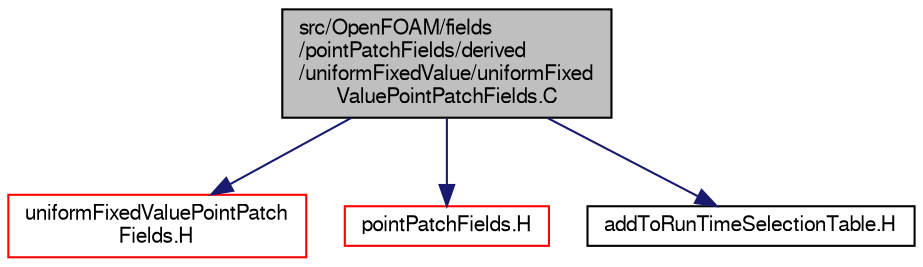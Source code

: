digraph "src/OpenFOAM/fields/pointPatchFields/derived/uniformFixedValue/uniformFixedValuePointPatchFields.C"
{
  bgcolor="transparent";
  edge [fontname="FreeSans",fontsize="10",labelfontname="FreeSans",labelfontsize="10"];
  node [fontname="FreeSans",fontsize="10",shape=record];
  Node0 [label="src/OpenFOAM/fields\l/pointPatchFields/derived\l/uniformFixedValue/uniformFixed\lValuePointPatchFields.C",height=0.2,width=0.4,color="black", fillcolor="grey75", style="filled", fontcolor="black"];
  Node0 -> Node1 [color="midnightblue",fontsize="10",style="solid",fontname="FreeSans"];
  Node1 [label="uniformFixedValuePointPatch\lFields.H",height=0.2,width=0.4,color="red",URL="$a10133.html"];
  Node0 -> Node160 [color="midnightblue",fontsize="10",style="solid",fontname="FreeSans"];
  Node160 [label="pointPatchFields.H",height=0.2,width=0.4,color="red",URL="$a10166.html"];
  Node0 -> Node162 [color="midnightblue",fontsize="10",style="solid",fontname="FreeSans"];
  Node162 [label="addToRunTimeSelectionTable.H",height=0.2,width=0.4,color="black",URL="$a09263.html",tooltip="Macros for easy insertion into run-time selection tables. "];
}
